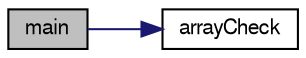 digraph G
{
  edge [fontname="FreeSans",fontsize="10",labelfontname="FreeSans",labelfontsize="10"];
  node [fontname="FreeSans",fontsize="10",shape=record];
  rankdir=LR;
  Node1 [label="main",height=0.2,width=0.4,color="black", fillcolor="grey75", style="filled" fontcolor="black"];
  Node1 -> Node2 [color="midnightblue",fontsize="10",style="solid"];
  Node2 [label="arrayCheck",height=0.2,width=0.4,color="black", fillcolor="white", style="filled",URL="$bubble_s_o_r_t_8cpp.html#ac126968c3a10ac8b35093be56205e6f6"];
}

